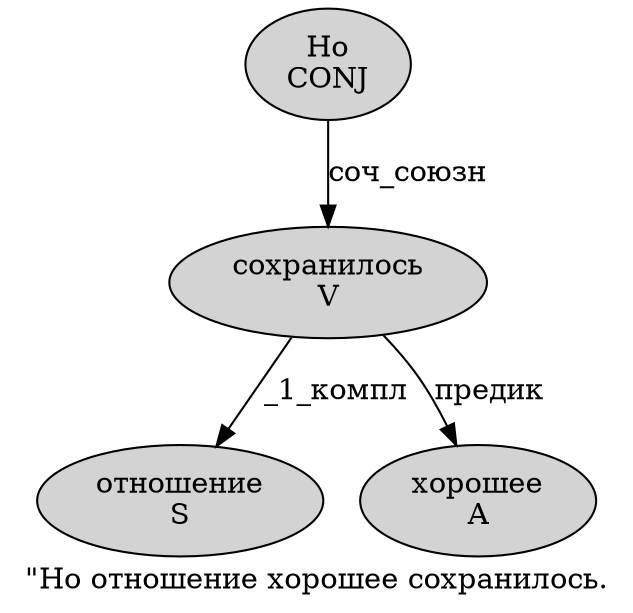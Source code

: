 digraph SENTENCE_802 {
	graph [label="\"Но отношение хорошее сохранилось."]
	node [style=filled]
		1 [label="Но
CONJ" color="" fillcolor=lightgray penwidth=1 shape=ellipse]
		2 [label="отношение
S" color="" fillcolor=lightgray penwidth=1 shape=ellipse]
		3 [label="хорошее
A" color="" fillcolor=lightgray penwidth=1 shape=ellipse]
		4 [label="сохранилось
V" color="" fillcolor=lightgray penwidth=1 shape=ellipse]
			1 -> 4 [label="соч_союзн"]
			4 -> 2 [label="_1_компл"]
			4 -> 3 [label="предик"]
}